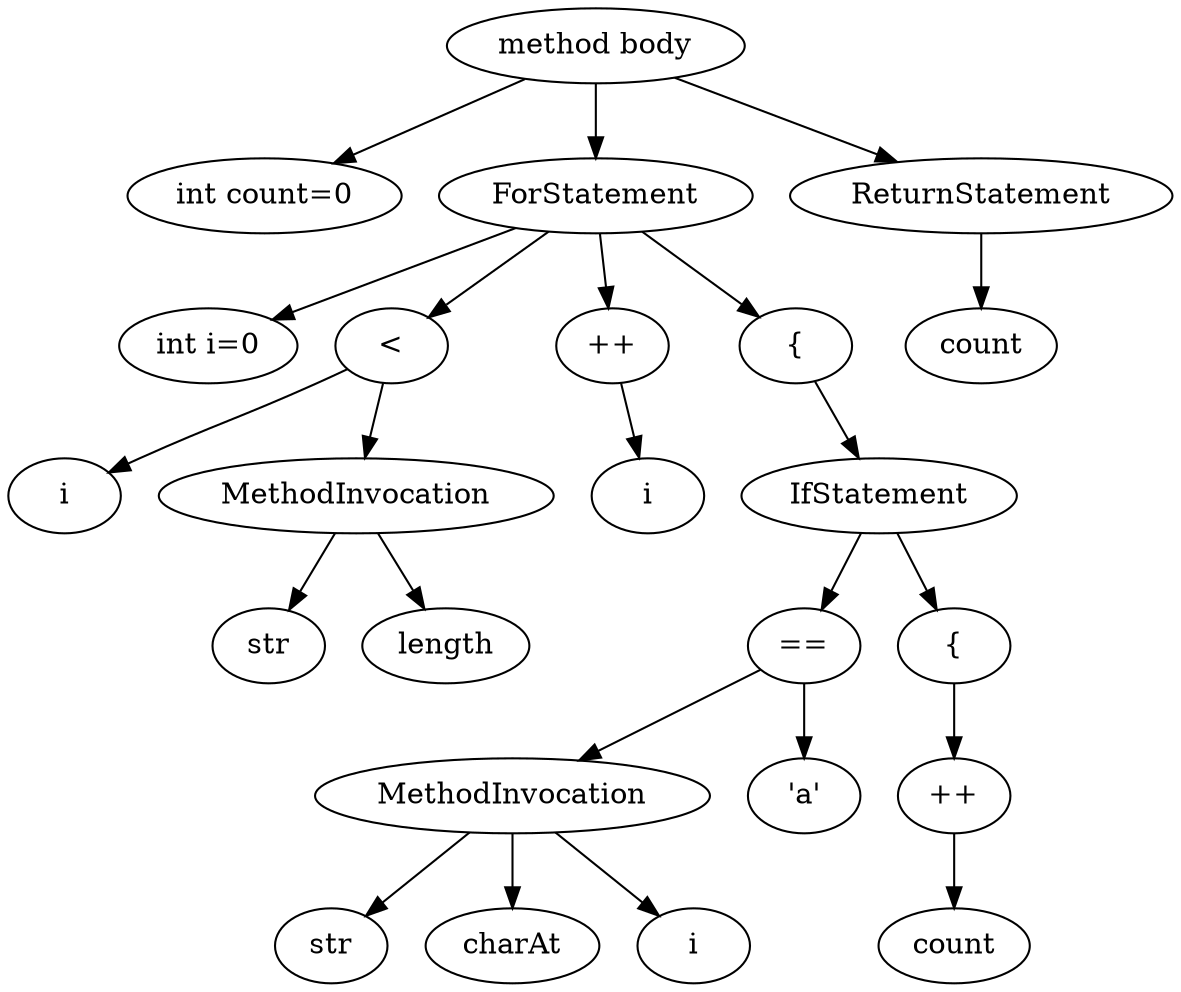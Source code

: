 digraph ast {
n004 [label="method body"];
n014 [label="int count=0"];
n015 [label="ForStatement"];
n016 [label="int i=0"];
n017 [label="<"];
n018 [label="i"];
n019 [label="MethodInvocation"];
n020 [label="str"];
n021 [label="length"];
n022 [label="++"];
n023 [label="i"];
n024 [label="{"];
n025 [label="IfStatement"];
n026 [label="=="];
n027 [label="MethodInvocation"];
n028 [label="str"];
n029 [label="charAt"];
n030 [label="i"];
n031 [label="'a'"];
n032 [label="{"];
n034 [label="++"];
n035 [label="count"];
n036 [label="ReturnStatement"];
n037 [label="count"];

n004 -> n014
n004 -> n015
n015 -> n016
n015 -> n017
n017 -> n018
n017 -> n019
n019 -> n020
n019 -> n021
n015 -> n022
n022 -> n023
n015 -> n024
n024 -> n025
n025 -> n026
n026 -> n027
n027 -> n028
n027 -> n029
n027 -> n030
n026 -> n031
n025 -> n032
n032 -> n034
n034 -> n035
n004 -> n036
n036 -> n037

}
